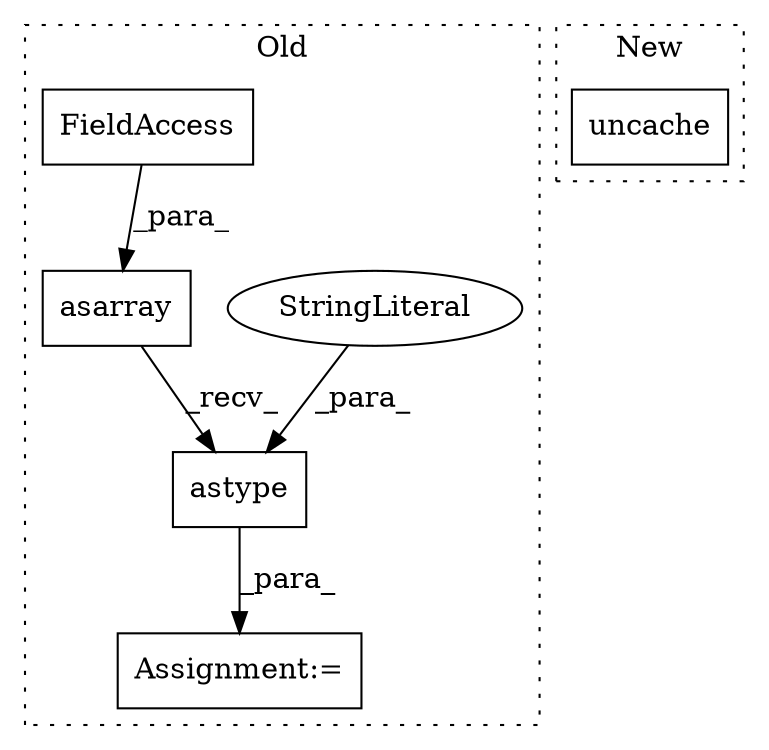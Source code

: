 digraph G {
subgraph cluster0 {
1 [label="astype" a="32" s="10521,10535" l="7,1" shape="box"];
3 [label="StringLiteral" a="45" s="10528" l="7" shape="ellipse"];
4 [label="Assignment:=" a="7" s="10461" l="1" shape="box"];
5 [label="asarray" a="32" s="10468,10504" l="8,1" shape="box"];
6 [label="FieldAccess" a="22" s="10476" l="28" shape="box"];
label = "Old";
style="dotted";
}
subgraph cluster1 {
2 [label="uncache" a="32" s="11249" l="9" shape="box"];
label = "New";
style="dotted";
}
1 -> 4 [label="_para_"];
3 -> 1 [label="_para_"];
5 -> 1 [label="_recv_"];
6 -> 5 [label="_para_"];
}